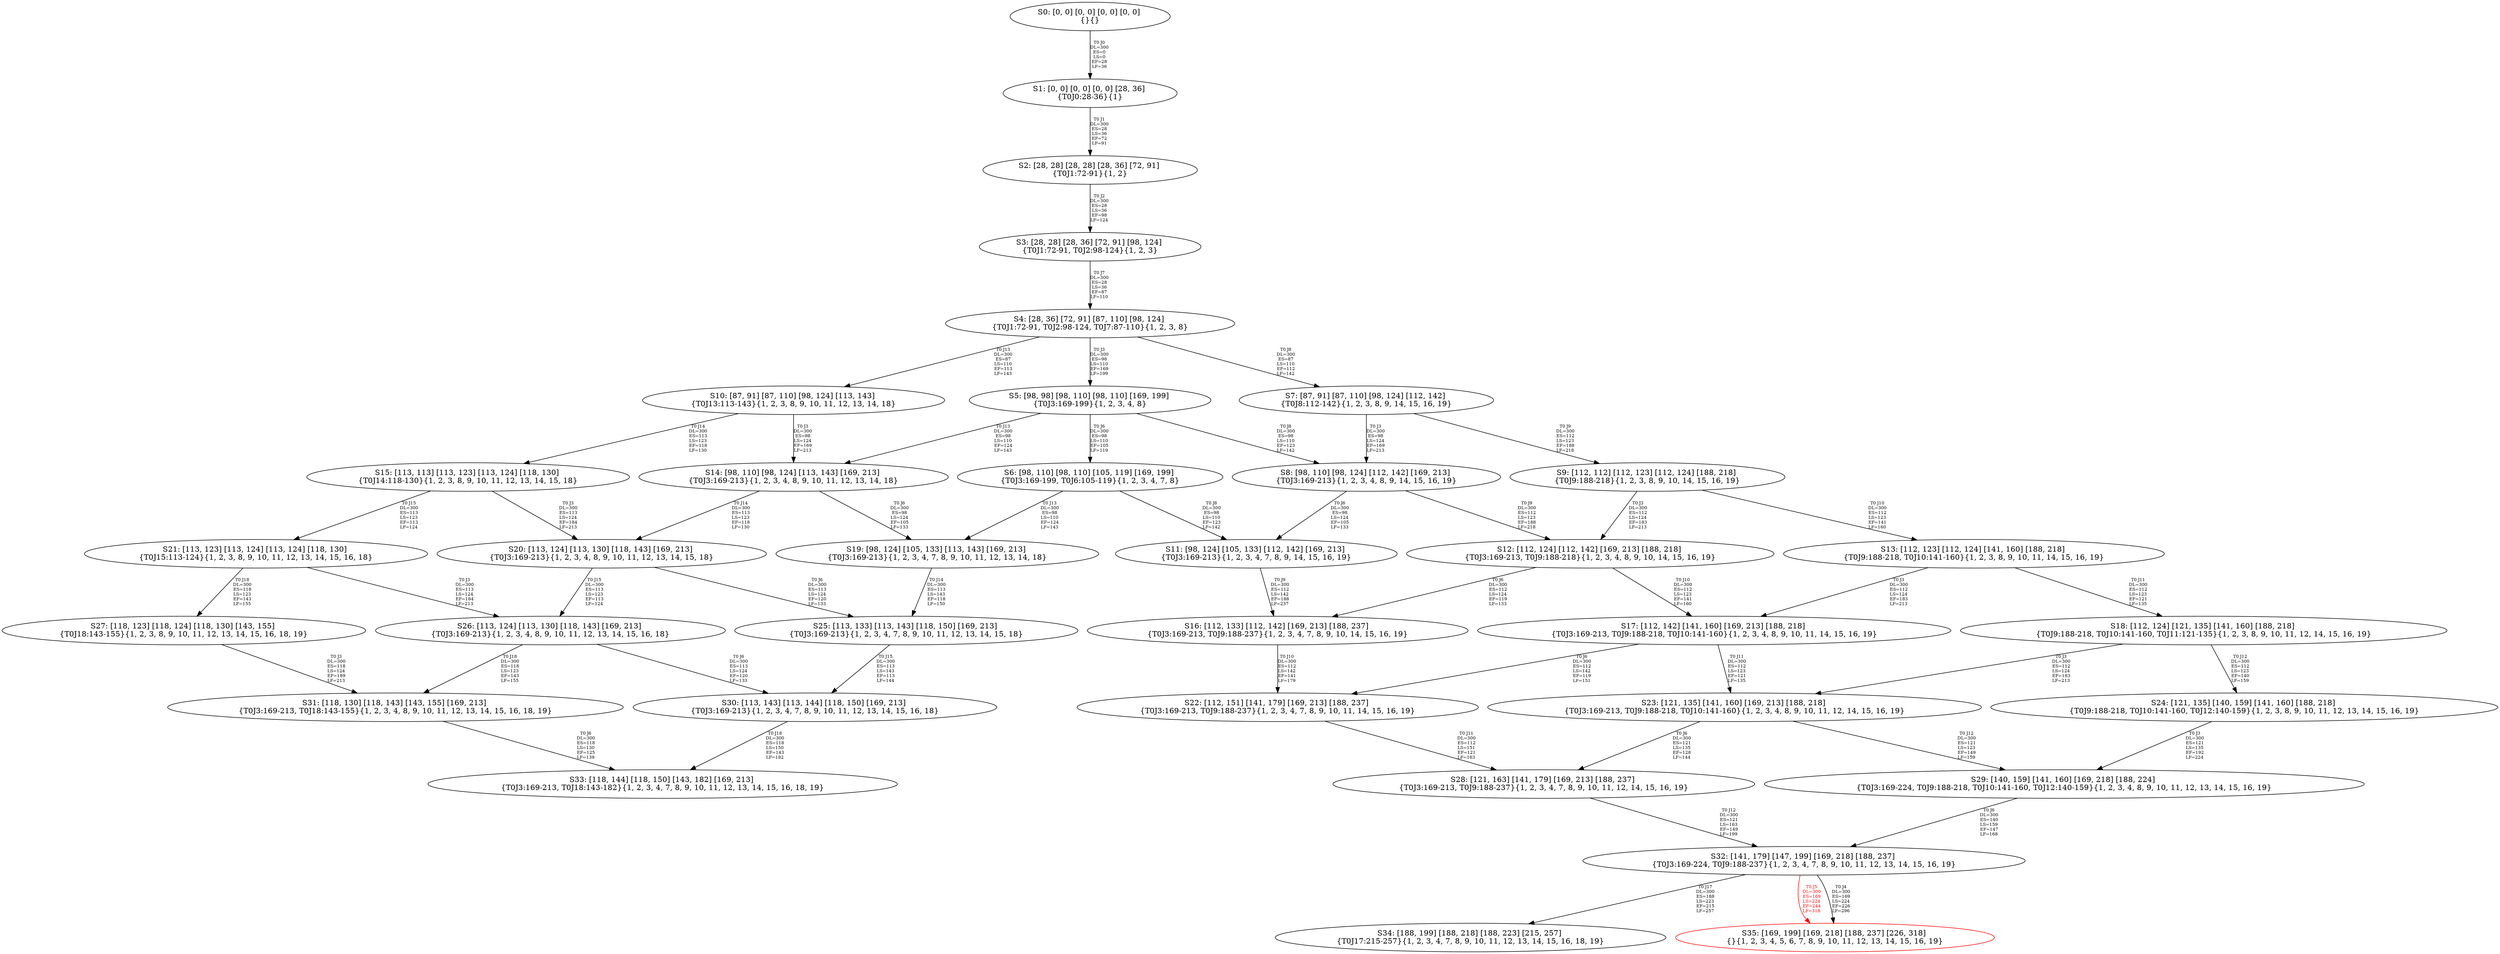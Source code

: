 digraph {
	S0[label="S0: [0, 0] [0, 0] [0, 0] [0, 0] \n{}{}"];
	S1[label="S1: [0, 0] [0, 0] [0, 0] [28, 36] \n{T0J0:28-36}{1}"];
	S2[label="S2: [28, 28] [28, 28] [28, 36] [72, 91] \n{T0J1:72-91}{1, 2}"];
	S3[label="S3: [28, 28] [28, 36] [72, 91] [98, 124] \n{T0J1:72-91, T0J2:98-124}{1, 2, 3}"];
	S4[label="S4: [28, 36] [72, 91] [87, 110] [98, 124] \n{T0J1:72-91, T0J2:98-124, T0J7:87-110}{1, 2, 3, 8}"];
	S5[label="S5: [98, 98] [98, 110] [98, 110] [169, 199] \n{T0J3:169-199}{1, 2, 3, 4, 8}"];
	S6[label="S6: [98, 110] [98, 110] [105, 119] [169, 199] \n{T0J3:169-199, T0J6:105-119}{1, 2, 3, 4, 7, 8}"];
	S7[label="S7: [87, 91] [87, 110] [98, 124] [112, 142] \n{T0J8:112-142}{1, 2, 3, 8, 9, 14, 15, 16, 19}"];
	S8[label="S8: [98, 110] [98, 124] [112, 142] [169, 213] \n{T0J3:169-213}{1, 2, 3, 4, 8, 9, 14, 15, 16, 19}"];
	S9[label="S9: [112, 112] [112, 123] [112, 124] [188, 218] \n{T0J9:188-218}{1, 2, 3, 8, 9, 10, 14, 15, 16, 19}"];
	S10[label="S10: [87, 91] [87, 110] [98, 124] [113, 143] \n{T0J13:113-143}{1, 2, 3, 8, 9, 10, 11, 12, 13, 14, 18}"];
	S11[label="S11: [98, 124] [105, 133] [112, 142] [169, 213] \n{T0J3:169-213}{1, 2, 3, 4, 7, 8, 9, 14, 15, 16, 19}"];
	S12[label="S12: [112, 124] [112, 142] [169, 213] [188, 218] \n{T0J3:169-213, T0J9:188-218}{1, 2, 3, 4, 8, 9, 10, 14, 15, 16, 19}"];
	S13[label="S13: [112, 123] [112, 124] [141, 160] [188, 218] \n{T0J9:188-218, T0J10:141-160}{1, 2, 3, 8, 9, 10, 11, 14, 15, 16, 19}"];
	S14[label="S14: [98, 110] [98, 124] [113, 143] [169, 213] \n{T0J3:169-213}{1, 2, 3, 4, 8, 9, 10, 11, 12, 13, 14, 18}"];
	S15[label="S15: [113, 113] [113, 123] [113, 124] [118, 130] \n{T0J14:118-130}{1, 2, 3, 8, 9, 10, 11, 12, 13, 14, 15, 18}"];
	S16[label="S16: [112, 133] [112, 142] [169, 213] [188, 237] \n{T0J3:169-213, T0J9:188-237}{1, 2, 3, 4, 7, 8, 9, 10, 14, 15, 16, 19}"];
	S17[label="S17: [112, 142] [141, 160] [169, 213] [188, 218] \n{T0J3:169-213, T0J9:188-218, T0J10:141-160}{1, 2, 3, 4, 8, 9, 10, 11, 14, 15, 16, 19}"];
	S18[label="S18: [112, 124] [121, 135] [141, 160] [188, 218] \n{T0J9:188-218, T0J10:141-160, T0J11:121-135}{1, 2, 3, 8, 9, 10, 11, 12, 14, 15, 16, 19}"];
	S19[label="S19: [98, 124] [105, 133] [113, 143] [169, 213] \n{T0J3:169-213}{1, 2, 3, 4, 7, 8, 9, 10, 11, 12, 13, 14, 18}"];
	S20[label="S20: [113, 124] [113, 130] [118, 143] [169, 213] \n{T0J3:169-213}{1, 2, 3, 4, 8, 9, 10, 11, 12, 13, 14, 15, 18}"];
	S21[label="S21: [113, 123] [113, 124] [113, 124] [118, 130] \n{T0J15:113-124}{1, 2, 3, 8, 9, 10, 11, 12, 13, 14, 15, 16, 18}"];
	S22[label="S22: [112, 151] [141, 179] [169, 213] [188, 237] \n{T0J3:169-213, T0J9:188-237}{1, 2, 3, 4, 7, 8, 9, 10, 11, 14, 15, 16, 19}"];
	S23[label="S23: [121, 135] [141, 160] [169, 213] [188, 218] \n{T0J3:169-213, T0J9:188-218, T0J10:141-160}{1, 2, 3, 4, 8, 9, 10, 11, 12, 14, 15, 16, 19}"];
	S24[label="S24: [121, 135] [140, 159] [141, 160] [188, 218] \n{T0J9:188-218, T0J10:141-160, T0J12:140-159}{1, 2, 3, 8, 9, 10, 11, 12, 13, 14, 15, 16, 19}"];
	S25[label="S25: [113, 133] [113, 143] [118, 150] [169, 213] \n{T0J3:169-213}{1, 2, 3, 4, 7, 8, 9, 10, 11, 12, 13, 14, 15, 18}"];
	S26[label="S26: [113, 124] [113, 130] [118, 143] [169, 213] \n{T0J3:169-213}{1, 2, 3, 4, 8, 9, 10, 11, 12, 13, 14, 15, 16, 18}"];
	S27[label="S27: [118, 123] [118, 124] [118, 130] [143, 155] \n{T0J18:143-155}{1, 2, 3, 8, 9, 10, 11, 12, 13, 14, 15, 16, 18, 19}"];
	S28[label="S28: [121, 163] [141, 179] [169, 213] [188, 237] \n{T0J3:169-213, T0J9:188-237}{1, 2, 3, 4, 7, 8, 9, 10, 11, 12, 14, 15, 16, 19}"];
	S29[label="S29: [140, 159] [141, 160] [169, 218] [188, 224] \n{T0J3:169-224, T0J9:188-218, T0J10:141-160, T0J12:140-159}{1, 2, 3, 4, 8, 9, 10, 11, 12, 13, 14, 15, 16, 19}"];
	S30[label="S30: [113, 143] [113, 144] [118, 150] [169, 213] \n{T0J3:169-213}{1, 2, 3, 4, 7, 8, 9, 10, 11, 12, 13, 14, 15, 16, 18}"];
	S31[label="S31: [118, 130] [118, 143] [143, 155] [169, 213] \n{T0J3:169-213, T0J18:143-155}{1, 2, 3, 4, 8, 9, 10, 11, 12, 13, 14, 15, 16, 18, 19}"];
	S32[label="S32: [141, 179] [147, 199] [169, 218] [188, 237] \n{T0J3:169-224, T0J9:188-237}{1, 2, 3, 4, 7, 8, 9, 10, 11, 12, 13, 14, 15, 16, 19}"];
	S33[label="S33: [118, 144] [118, 150] [143, 182] [169, 213] \n{T0J3:169-213, T0J18:143-182}{1, 2, 3, 4, 7, 8, 9, 10, 11, 12, 13, 14, 15, 16, 18, 19}"];
	S34[label="S34: [188, 199] [188, 218] [188, 223] [215, 257] \n{T0J17:215-257}{1, 2, 3, 4, 7, 8, 9, 10, 11, 12, 13, 14, 15, 16, 18, 19}"];
	S35[label="S35: [169, 199] [169, 218] [188, 237] [226, 318] \n{}{1, 2, 3, 4, 5, 6, 7, 8, 9, 10, 11, 12, 13, 14, 15, 16, 19}"];
	S0 -> S1[label="T0 J0\nDL=300\nES=0\nLS=0\nEF=28\nLF=36",fontsize=8];
	S1 -> S2[label="T0 J1\nDL=300\nES=28\nLS=36\nEF=72\nLF=91",fontsize=8];
	S2 -> S3[label="T0 J2\nDL=300\nES=28\nLS=36\nEF=98\nLF=124",fontsize=8];
	S3 -> S4[label="T0 J7\nDL=300\nES=28\nLS=36\nEF=87\nLF=110",fontsize=8];
	S4 -> S5[label="T0 J3\nDL=300\nES=98\nLS=110\nEF=169\nLF=199",fontsize=8];
	S4 -> S7[label="T0 J8\nDL=300\nES=87\nLS=110\nEF=112\nLF=142",fontsize=8];
	S4 -> S10[label="T0 J13\nDL=300\nES=87\nLS=110\nEF=113\nLF=143",fontsize=8];
	S5 -> S6[label="T0 J6\nDL=300\nES=98\nLS=110\nEF=105\nLF=119",fontsize=8];
	S5 -> S8[label="T0 J8\nDL=300\nES=98\nLS=110\nEF=123\nLF=142",fontsize=8];
	S5 -> S14[label="T0 J13\nDL=300\nES=98\nLS=110\nEF=124\nLF=143",fontsize=8];
	S6 -> S11[label="T0 J8\nDL=300\nES=98\nLS=110\nEF=123\nLF=142",fontsize=8];
	S6 -> S19[label="T0 J13\nDL=300\nES=98\nLS=110\nEF=124\nLF=143",fontsize=8];
	S7 -> S8[label="T0 J3\nDL=300\nES=98\nLS=124\nEF=169\nLF=213",fontsize=8];
	S7 -> S9[label="T0 J9\nDL=300\nES=112\nLS=123\nEF=188\nLF=218",fontsize=8];
	S8 -> S11[label="T0 J6\nDL=300\nES=98\nLS=124\nEF=105\nLF=133",fontsize=8];
	S8 -> S12[label="T0 J9\nDL=300\nES=112\nLS=123\nEF=188\nLF=218",fontsize=8];
	S9 -> S12[label="T0 J3\nDL=300\nES=112\nLS=124\nEF=183\nLF=213",fontsize=8];
	S9 -> S13[label="T0 J10\nDL=300\nES=112\nLS=123\nEF=141\nLF=160",fontsize=8];
	S10 -> S14[label="T0 J3\nDL=300\nES=98\nLS=124\nEF=169\nLF=213",fontsize=8];
	S10 -> S15[label="T0 J14\nDL=300\nES=113\nLS=123\nEF=118\nLF=130",fontsize=8];
	S11 -> S16[label="T0 J9\nDL=300\nES=112\nLS=142\nEF=188\nLF=237",fontsize=8];
	S12 -> S16[label="T0 J6\nDL=300\nES=112\nLS=124\nEF=119\nLF=133",fontsize=8];
	S12 -> S17[label="T0 J10\nDL=300\nES=112\nLS=123\nEF=141\nLF=160",fontsize=8];
	S13 -> S17[label="T0 J3\nDL=300\nES=112\nLS=124\nEF=183\nLF=213",fontsize=8];
	S13 -> S18[label="T0 J11\nDL=300\nES=112\nLS=123\nEF=121\nLF=135",fontsize=8];
	S14 -> S19[label="T0 J6\nDL=300\nES=98\nLS=124\nEF=105\nLF=133",fontsize=8];
	S14 -> S20[label="T0 J14\nDL=300\nES=113\nLS=123\nEF=118\nLF=130",fontsize=8];
	S15 -> S20[label="T0 J3\nDL=300\nES=113\nLS=124\nEF=184\nLF=213",fontsize=8];
	S15 -> S21[label="T0 J15\nDL=300\nES=113\nLS=123\nEF=113\nLF=124",fontsize=8];
	S16 -> S22[label="T0 J10\nDL=300\nES=112\nLS=142\nEF=141\nLF=179",fontsize=8];
	S17 -> S22[label="T0 J6\nDL=300\nES=112\nLS=142\nEF=119\nLF=151",fontsize=8];
	S17 -> S23[label="T0 J11\nDL=300\nES=112\nLS=123\nEF=121\nLF=135",fontsize=8];
	S18 -> S23[label="T0 J3\nDL=300\nES=112\nLS=124\nEF=183\nLF=213",fontsize=8];
	S18 -> S24[label="T0 J12\nDL=300\nES=112\nLS=123\nEF=140\nLF=159",fontsize=8];
	S19 -> S25[label="T0 J14\nDL=300\nES=113\nLS=143\nEF=118\nLF=150",fontsize=8];
	S20 -> S25[label="T0 J6\nDL=300\nES=113\nLS=124\nEF=120\nLF=133",fontsize=8];
	S20 -> S26[label="T0 J15\nDL=300\nES=113\nLS=123\nEF=113\nLF=124",fontsize=8];
	S21 -> S26[label="T0 J3\nDL=300\nES=113\nLS=124\nEF=184\nLF=213",fontsize=8];
	S21 -> S27[label="T0 J18\nDL=300\nES=118\nLS=123\nEF=143\nLF=155",fontsize=8];
	S22 -> S28[label="T0 J11\nDL=300\nES=112\nLS=151\nEF=121\nLF=163",fontsize=8];
	S23 -> S28[label="T0 J6\nDL=300\nES=121\nLS=135\nEF=128\nLF=144",fontsize=8];
	S23 -> S29[label="T0 J12\nDL=300\nES=121\nLS=123\nEF=149\nLF=159",fontsize=8];
	S24 -> S29[label="T0 J3\nDL=300\nES=121\nLS=135\nEF=192\nLF=224",fontsize=8];
	S25 -> S30[label="T0 J15\nDL=300\nES=113\nLS=143\nEF=113\nLF=144",fontsize=8];
	S26 -> S30[label="T0 J6\nDL=300\nES=113\nLS=124\nEF=120\nLF=133",fontsize=8];
	S26 -> S31[label="T0 J18\nDL=300\nES=118\nLS=123\nEF=143\nLF=155",fontsize=8];
	S27 -> S31[label="T0 J3\nDL=300\nES=118\nLS=124\nEF=189\nLF=213",fontsize=8];
	S28 -> S32[label="T0 J12\nDL=300\nES=121\nLS=163\nEF=149\nLF=199",fontsize=8];
	S29 -> S32[label="T0 J6\nDL=300\nES=140\nLS=159\nEF=147\nLF=168",fontsize=8];
	S30 -> S33[label="T0 J18\nDL=300\nES=118\nLS=150\nEF=143\nLF=182",fontsize=8];
	S31 -> S33[label="T0 J6\nDL=300\nES=118\nLS=130\nEF=125\nLF=139",fontsize=8];
	S32 -> S35[label="T0 J4\nDL=300\nES=169\nLS=224\nEF=226\nLF=296",fontsize=8];
	S32 -> S35[label="T0 J5\nDL=300\nES=169\nLS=224\nEF=244\nLF=318",color=Red,fontcolor=Red,fontsize=8];
S35[color=Red];
	S32 -> S34[label="T0 J17\nDL=300\nES=188\nLS=223\nEF=215\nLF=257",fontsize=8];
}
